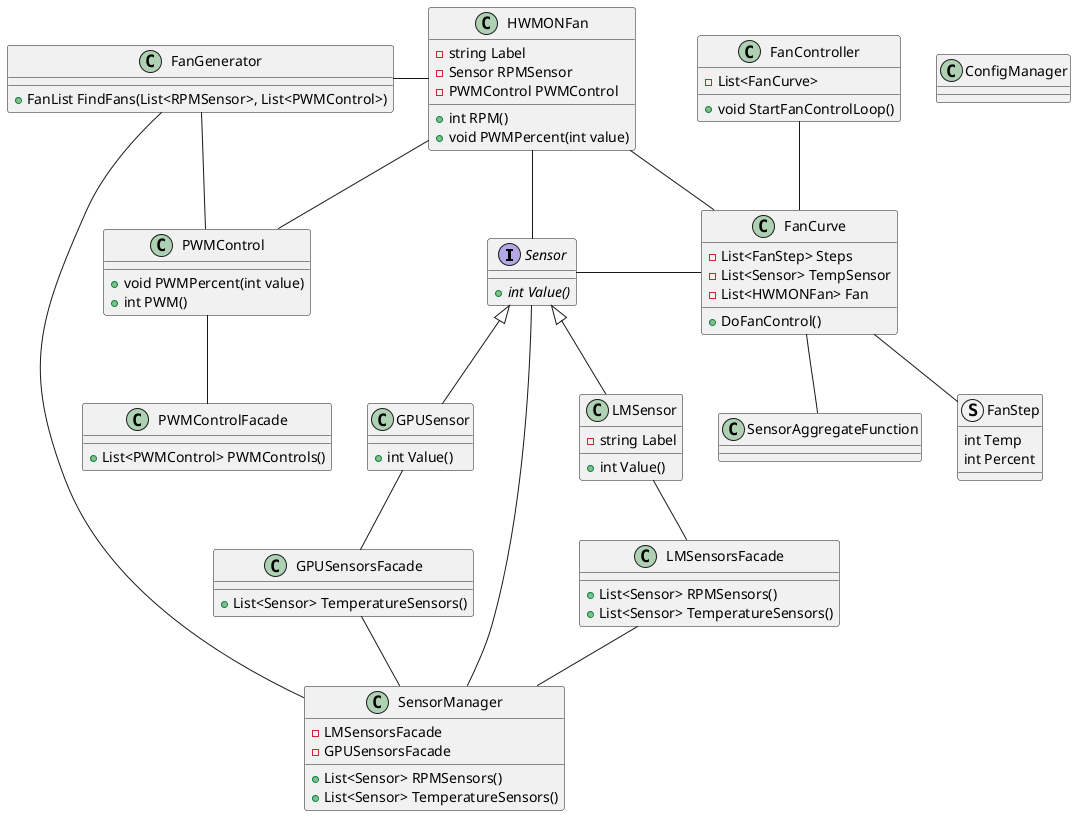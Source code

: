 @startuml
interface Sensor {
        + {abstract} int Value()
}

class LMSensor {
        - string Label

        + int Value()
}

class GPUSensor {
        + int Value()
}

class HWMONFan {
        - string Label
        - Sensor RPMSensor
        - PWMControl PWMControl

        + int RPM()
        + void PWMPercent(int value)
}

class PWMControl {
        + void PWMPercent(int value)
        + int PWM()
}

class PWMControlFacade {
        + List<PWMControl> PWMControls()
}

class LMSensorsFacade
{
        + List<Sensor> RPMSensors()
        + List<Sensor> TemperatureSensors()
}

class GPUSensorsFacade
{
        + List<Sensor> TemperatureSensors()
}

class SensorManager
{
        - LMSensorsFacade
        - GPUSensorsFacade

        + List<Sensor> RPMSensors()
        + List<Sensor> TemperatureSensors()
}

class FanGenerator
{
        + FanList FindFans(List<RPMSensor>, List<PWMControl>)
}

struct FanStep
{
        int Temp
        int Percent
}

class FanCurve
{
        - List<FanStep> Steps
        - List<Sensor> TempSensor
        - List<HWMONFan> Fan

        + DoFanControl()
}

class FanController
{
        - List<FanCurve>

        + void StartFanControlLoop()
}

class ConfigManager
{

}

HWMONFan -- Sensor
HWMONFan -- PWMControl
HWMONFan - FanCurve

PWMControl -- PWMControlFacade

Sensor <|-- LMSensor
Sensor <|-- GPUSensor

SensorManager - Sensor

LMSensor -- LMSensorsFacade
GPUSensor -- GPUSensorsFacade
LMSensorsFacade -- SensorManager
GPUSensorsFacade -- SensorManager

FanGenerator - HWMONFan
FanGenerator - SensorManager
FanGenerator - PWMControl

Sensor - FanCurve
FanCurve -- FanStep
FanCurve -- SensorAggregateFunction

FanController -- FanCurve
@enduml
